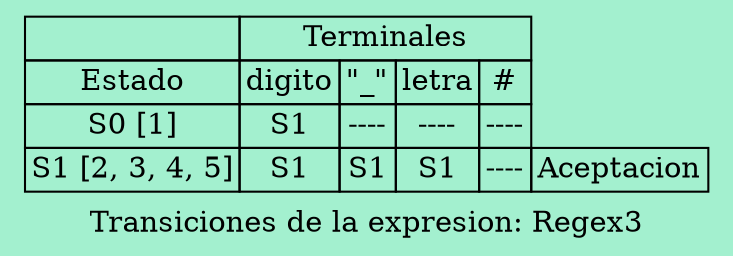 digraph Transiciones{
    rankdir=LR;
    bgcolor = "#A3F0CF"
    node [shape=plaintext];
    edge [arrowhead=empty];
    
    // Encabezado de la tabla
    header [label=
    <
        <table border="0" cellborder="1" cellspacing="0">
            <tr>
                <td></td>
                <td colspan="4">Terminales</td>
            </tr>
            <tr>
                <td>Estado</td><td>digito</td>
<td>"_"</td>
<td>letra</td>
<td>#</td>
</tr>
<tr>
                <td>S0 [1]</td>
<td>S1</td><td>----</td><td>----</td><td>----</td></tr>
<tr>
                <td>S1 [2, 3, 4, 5]</td>
<td>S1</td><td>S1</td><td>S1</td><td>----</td><td>Aceptacion</td></tr>
        </table>
    >];
label="Transiciones de la expresion: Regex3"}
